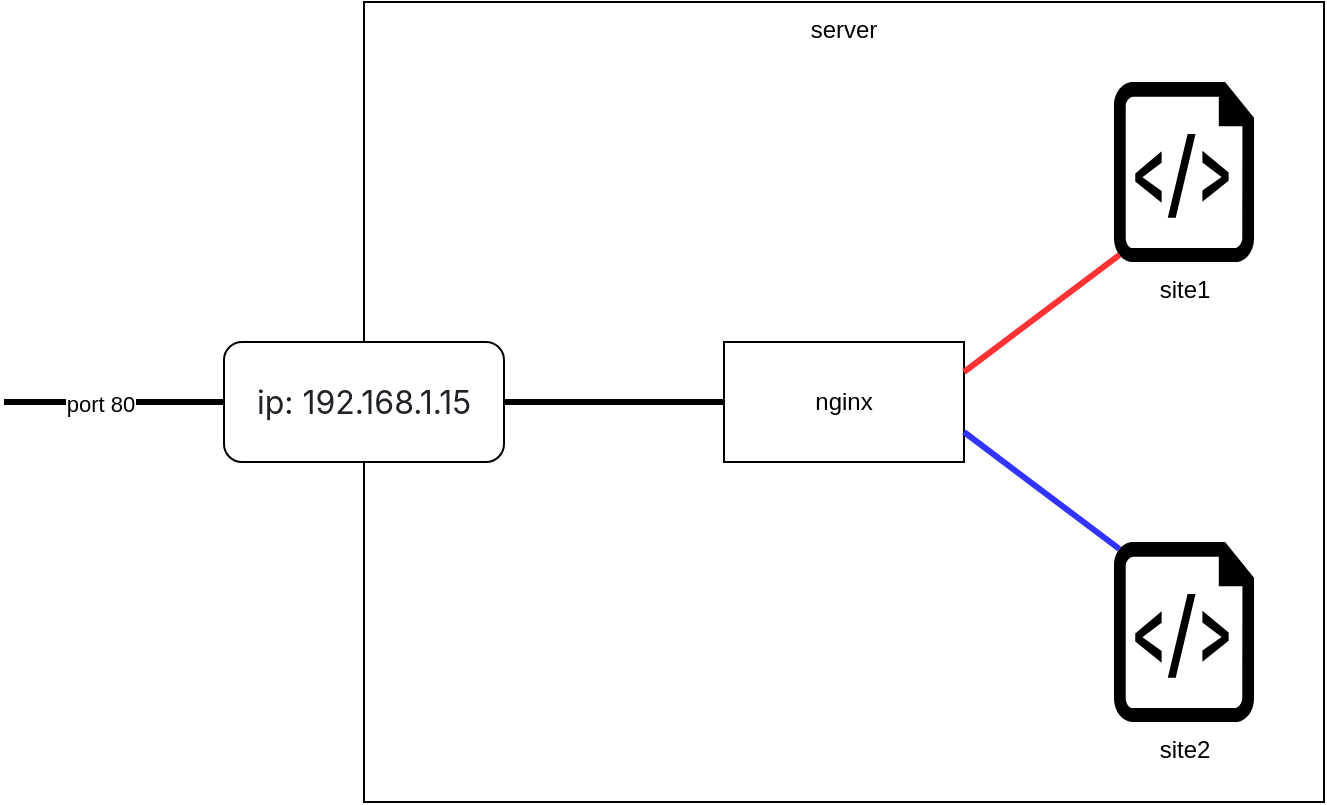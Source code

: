 <mxfile version="28.0.6">
  <diagram name="Page-1" id="zWD5SossO-IcpQu0Yz5E">
    <mxGraphModel dx="1188" dy="633" grid="1" gridSize="10" guides="1" tooltips="1" connect="1" arrows="1" fold="1" page="1" pageScale="1" pageWidth="850" pageHeight="1100" math="0" shadow="0">
      <root>
        <mxCell id="0" />
        <mxCell id="1" parent="0" />
        <mxCell id="H4DnAHisv9v-qasE2NEJ-1" value="server" style="rounded=0;whiteSpace=wrap;html=1;verticalAlign=top;" vertex="1" parent="1">
          <mxGeometry x="320" y="80" width="480" height="400" as="geometry" />
        </mxCell>
        <mxCell id="H4DnAHisv9v-qasE2NEJ-2" value="nginx" style="rounded=0;whiteSpace=wrap;html=1;" vertex="1" parent="1">
          <mxGeometry x="500" y="250" width="120" height="60" as="geometry" />
        </mxCell>
        <mxCell id="H4DnAHisv9v-qasE2NEJ-3" value="&lt;span style=&quot;color: rgb(31, 35, 40); font-family: -apple-system, BlinkMacSystemFont, &amp;quot;Segoe UI&amp;quot;, &amp;quot;Noto Sans&amp;quot;, Helvetica, Arial, sans-serif, &amp;quot;Apple Color Emoji&amp;quot;, &amp;quot;Segoe UI Emoji&amp;quot;; font-size: 16px; text-align: left; background-color: rgb(255, 255, 255);&quot;&gt;ip: 192.168.1.15&lt;/span&gt;" style="rounded=1;whiteSpace=wrap;html=1;" vertex="1" parent="1">
          <mxGeometry x="250" y="250" width="140" height="60" as="geometry" />
        </mxCell>
        <mxCell id="H4DnAHisv9v-qasE2NEJ-4" value="" style="endArrow=none;html=1;rounded=0;entryX=0;entryY=0.5;entryDx=0;entryDy=0;strokeColor=#000000;strokeWidth=3;" edge="1" parent="1" target="H4DnAHisv9v-qasE2NEJ-3">
          <mxGeometry width="50" height="50" relative="1" as="geometry">
            <mxPoint x="140" y="280" as="sourcePoint" />
            <mxPoint x="190" y="290" as="targetPoint" />
          </mxGeometry>
        </mxCell>
        <mxCell id="H4DnAHisv9v-qasE2NEJ-5" value="port 80" style="edgeLabel;html=1;align=center;verticalAlign=middle;resizable=0;points=[];" vertex="1" connectable="0" parent="H4DnAHisv9v-qasE2NEJ-4">
          <mxGeometry x="-0.129" y="-1" relative="1" as="geometry">
            <mxPoint as="offset" />
          </mxGeometry>
        </mxCell>
        <mxCell id="H4DnAHisv9v-qasE2NEJ-6" value="" style="endArrow=none;html=1;rounded=0;entryX=0;entryY=0.5;entryDx=0;entryDy=0;exitX=1;exitY=0.5;exitDx=0;exitDy=0;strokeWidth=3;" edge="1" parent="1" source="H4DnAHisv9v-qasE2NEJ-3" target="H4DnAHisv9v-qasE2NEJ-2">
          <mxGeometry width="50" height="50" relative="1" as="geometry">
            <mxPoint x="470" y="220" as="sourcePoint" />
            <mxPoint x="520" y="170" as="targetPoint" />
          </mxGeometry>
        </mxCell>
        <mxCell id="H4DnAHisv9v-qasE2NEJ-7" value="site1" style="verticalLabelPosition=bottom;html=1;verticalAlign=top;align=center;strokeColor=none;fillColor=#000000;shape=mxgraph.azure.script_file;pointerEvents=1;fontColor=#000000;" vertex="1" parent="1">
          <mxGeometry x="695" y="120" width="70" height="90" as="geometry" />
        </mxCell>
        <mxCell id="H4DnAHisv9v-qasE2NEJ-8" value="site2" style="verticalLabelPosition=bottom;html=1;verticalAlign=top;align=center;strokeColor=none;fillColor=#000000;shape=mxgraph.azure.script_file;pointerEvents=1;fontColor=#000000;" vertex="1" parent="1">
          <mxGeometry x="695" y="350" width="70" height="90" as="geometry" />
        </mxCell>
        <mxCell id="H4DnAHisv9v-qasE2NEJ-9" value="" style="endArrow=none;html=1;rounded=0;entryX=0.04;entryY=0.04;entryDx=0;entryDy=0;exitX=1;exitY=0.75;exitDx=0;exitDy=0;entryPerimeter=0;strokeColor=#3333FF;strokeWidth=3;" edge="1" parent="1" source="H4DnAHisv9v-qasE2NEJ-2" target="H4DnAHisv9v-qasE2NEJ-8">
          <mxGeometry width="50" height="50" relative="1" as="geometry">
            <mxPoint x="540" y="350" as="sourcePoint" />
            <mxPoint x="680" y="350" as="targetPoint" />
          </mxGeometry>
        </mxCell>
        <mxCell id="H4DnAHisv9v-qasE2NEJ-11" value="" style="endArrow=none;html=1;rounded=0;entryX=0.04;entryY=0.96;entryDx=0;entryDy=0;exitX=1;exitY=0.25;exitDx=0;exitDy=0;entryPerimeter=0;strokeColor=#FF3333;strokeWidth=3;" edge="1" parent="1" source="H4DnAHisv9v-qasE2NEJ-2" target="H4DnAHisv9v-qasE2NEJ-7">
          <mxGeometry width="50" height="50" relative="1" as="geometry">
            <mxPoint x="680" y="290" as="sourcePoint" />
            <mxPoint x="773" y="339" as="targetPoint" />
          </mxGeometry>
        </mxCell>
      </root>
    </mxGraphModel>
  </diagram>
</mxfile>
